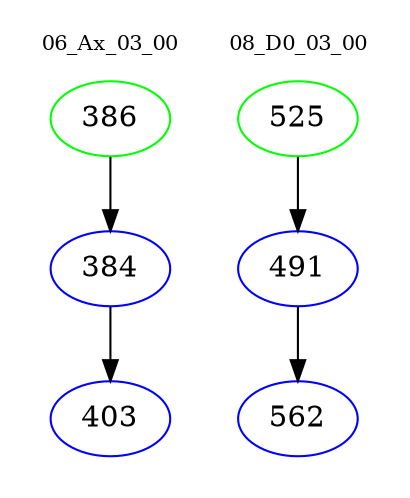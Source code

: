 digraph{
subgraph cluster_0 {
color = white
label = "06_Ax_03_00";
fontsize=10;
T0_386 [label="386", color="green"]
T0_386 -> T0_384 [color="black"]
T0_384 [label="384", color="blue"]
T0_384 -> T0_403 [color="black"]
T0_403 [label="403", color="blue"]
}
subgraph cluster_1 {
color = white
label = "08_D0_03_00";
fontsize=10;
T1_525 [label="525", color="green"]
T1_525 -> T1_491 [color="black"]
T1_491 [label="491", color="blue"]
T1_491 -> T1_562 [color="black"]
T1_562 [label="562", color="blue"]
}
}
